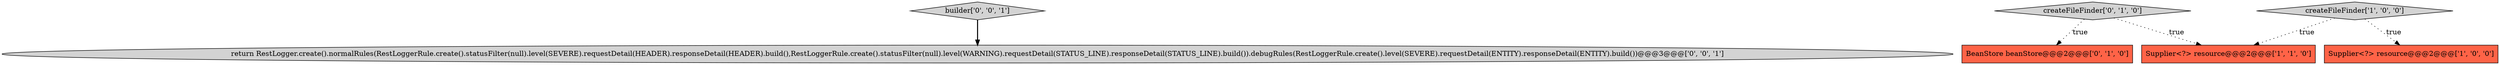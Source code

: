 digraph {
5 [style = filled, label = "return RestLogger.create().normalRules(RestLoggerRule.create().statusFilter(null).level(SEVERE).requestDetail(HEADER).responseDetail(HEADER).build(),RestLoggerRule.create().statusFilter(null).level(WARNING).requestDetail(STATUS_LINE).responseDetail(STATUS_LINE).build()).debugRules(RestLoggerRule.create().level(SEVERE).requestDetail(ENTITY).responseDetail(ENTITY).build())@@@3@@@['0', '0', '1']", fillcolor = lightgray, shape = ellipse image = "AAA0AAABBB3BBB"];
4 [style = filled, label = "BeanStore beanStore@@@2@@@['0', '1', '0']", fillcolor = tomato, shape = box image = "AAA0AAABBB2BBB"];
1 [style = filled, label = "Supplier<?> resource@@@2@@@['1', '0', '0']", fillcolor = tomato, shape = box image = "AAA0AAABBB1BBB"];
0 [style = filled, label = "createFileFinder['1', '0', '0']", fillcolor = lightgray, shape = diamond image = "AAA0AAABBB1BBB"];
6 [style = filled, label = "builder['0', '0', '1']", fillcolor = lightgray, shape = diamond image = "AAA0AAABBB3BBB"];
2 [style = filled, label = "Supplier<?> resource@@@2@@@['1', '1', '0']", fillcolor = tomato, shape = box image = "AAA0AAABBB1BBB"];
3 [style = filled, label = "createFileFinder['0', '1', '0']", fillcolor = lightgray, shape = diamond image = "AAA0AAABBB2BBB"];
0->2 [style = dotted, label="true"];
0->1 [style = dotted, label="true"];
3->4 [style = dotted, label="true"];
3->2 [style = dotted, label="true"];
6->5 [style = bold, label=""];
}
